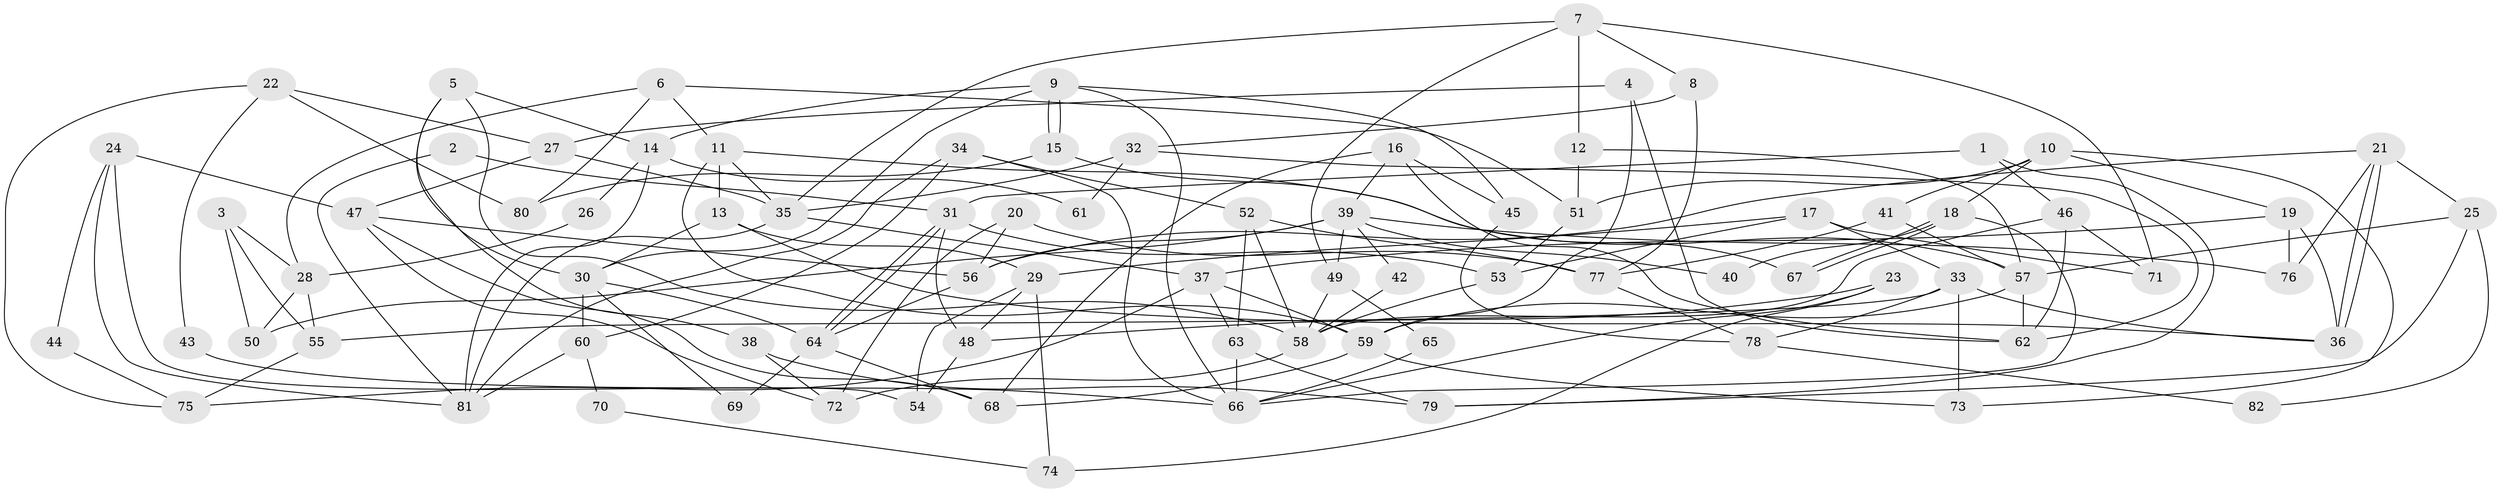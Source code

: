 // coarse degree distribution, {2: 0.2916666666666667, 4: 0.16666666666666666, 3: 0.08333333333333333, 9: 0.041666666666666664, 5: 0.08333333333333333, 1: 0.041666666666666664, 6: 0.08333333333333333, 7: 0.08333333333333333, 8: 0.08333333333333333, 10: 0.041666666666666664}
// Generated by graph-tools (version 1.1) at 2025/54/03/04/25 21:54:04]
// undirected, 82 vertices, 164 edges
graph export_dot {
graph [start="1"]
  node [color=gray90,style=filled];
  1;
  2;
  3;
  4;
  5;
  6;
  7;
  8;
  9;
  10;
  11;
  12;
  13;
  14;
  15;
  16;
  17;
  18;
  19;
  20;
  21;
  22;
  23;
  24;
  25;
  26;
  27;
  28;
  29;
  30;
  31;
  32;
  33;
  34;
  35;
  36;
  37;
  38;
  39;
  40;
  41;
  42;
  43;
  44;
  45;
  46;
  47;
  48;
  49;
  50;
  51;
  52;
  53;
  54;
  55;
  56;
  57;
  58;
  59;
  60;
  61;
  62;
  63;
  64;
  65;
  66;
  67;
  68;
  69;
  70;
  71;
  72;
  73;
  74;
  75;
  76;
  77;
  78;
  79;
  80;
  81;
  82;
  1 -- 46;
  1 -- 31;
  1 -- 79;
  2 -- 31;
  2 -- 81;
  3 -- 50;
  3 -- 28;
  3 -- 55;
  4 -- 59;
  4 -- 62;
  4 -- 27;
  5 -- 58;
  5 -- 38;
  5 -- 14;
  5 -- 30;
  6 -- 11;
  6 -- 51;
  6 -- 28;
  6 -- 80;
  7 -- 49;
  7 -- 35;
  7 -- 8;
  7 -- 12;
  7 -- 71;
  8 -- 77;
  8 -- 32;
  9 -- 14;
  9 -- 15;
  9 -- 15;
  9 -- 30;
  9 -- 45;
  9 -- 66;
  10 -- 19;
  10 -- 73;
  10 -- 18;
  10 -- 41;
  10 -- 51;
  11 -- 57;
  11 -- 35;
  11 -- 13;
  11 -- 59;
  12 -- 57;
  12 -- 51;
  13 -- 30;
  13 -- 29;
  13 -- 36;
  14 -- 81;
  14 -- 26;
  14 -- 61;
  15 -- 80;
  15 -- 67;
  16 -- 62;
  16 -- 68;
  16 -- 39;
  16 -- 45;
  17 -- 33;
  17 -- 29;
  17 -- 53;
  17 -- 71;
  18 -- 67;
  18 -- 67;
  18 -- 40;
  18 -- 66;
  19 -- 76;
  19 -- 36;
  19 -- 37;
  20 -- 56;
  20 -- 72;
  20 -- 77;
  21 -- 36;
  21 -- 36;
  21 -- 25;
  21 -- 56;
  21 -- 76;
  22 -- 75;
  22 -- 27;
  22 -- 43;
  22 -- 80;
  23 -- 48;
  23 -- 66;
  23 -- 74;
  24 -- 81;
  24 -- 47;
  24 -- 44;
  24 -- 54;
  25 -- 79;
  25 -- 57;
  25 -- 82;
  26 -- 28;
  27 -- 47;
  27 -- 35;
  28 -- 55;
  28 -- 50;
  29 -- 54;
  29 -- 48;
  29 -- 74;
  30 -- 60;
  30 -- 64;
  30 -- 69;
  31 -- 64;
  31 -- 64;
  31 -- 53;
  31 -- 48;
  32 -- 35;
  32 -- 61;
  32 -- 62;
  33 -- 78;
  33 -- 36;
  33 -- 55;
  33 -- 73;
  34 -- 52;
  34 -- 66;
  34 -- 60;
  34 -- 81;
  35 -- 81;
  35 -- 37;
  37 -- 59;
  37 -- 63;
  37 -- 75;
  38 -- 79;
  38 -- 72;
  39 -- 56;
  39 -- 40;
  39 -- 42;
  39 -- 49;
  39 -- 50;
  39 -- 76;
  41 -- 57;
  41 -- 77;
  42 -- 58;
  43 -- 66;
  44 -- 75;
  45 -- 78;
  46 -- 71;
  46 -- 58;
  46 -- 62;
  47 -- 56;
  47 -- 68;
  47 -- 72;
  48 -- 54;
  49 -- 58;
  49 -- 65;
  51 -- 53;
  52 -- 77;
  52 -- 63;
  52 -- 58;
  53 -- 58;
  55 -- 75;
  56 -- 64;
  57 -- 59;
  57 -- 62;
  58 -- 72;
  59 -- 68;
  59 -- 73;
  60 -- 70;
  60 -- 81;
  63 -- 66;
  63 -- 79;
  64 -- 68;
  64 -- 69;
  65 -- 66;
  70 -- 74;
  77 -- 78;
  78 -- 82;
}

